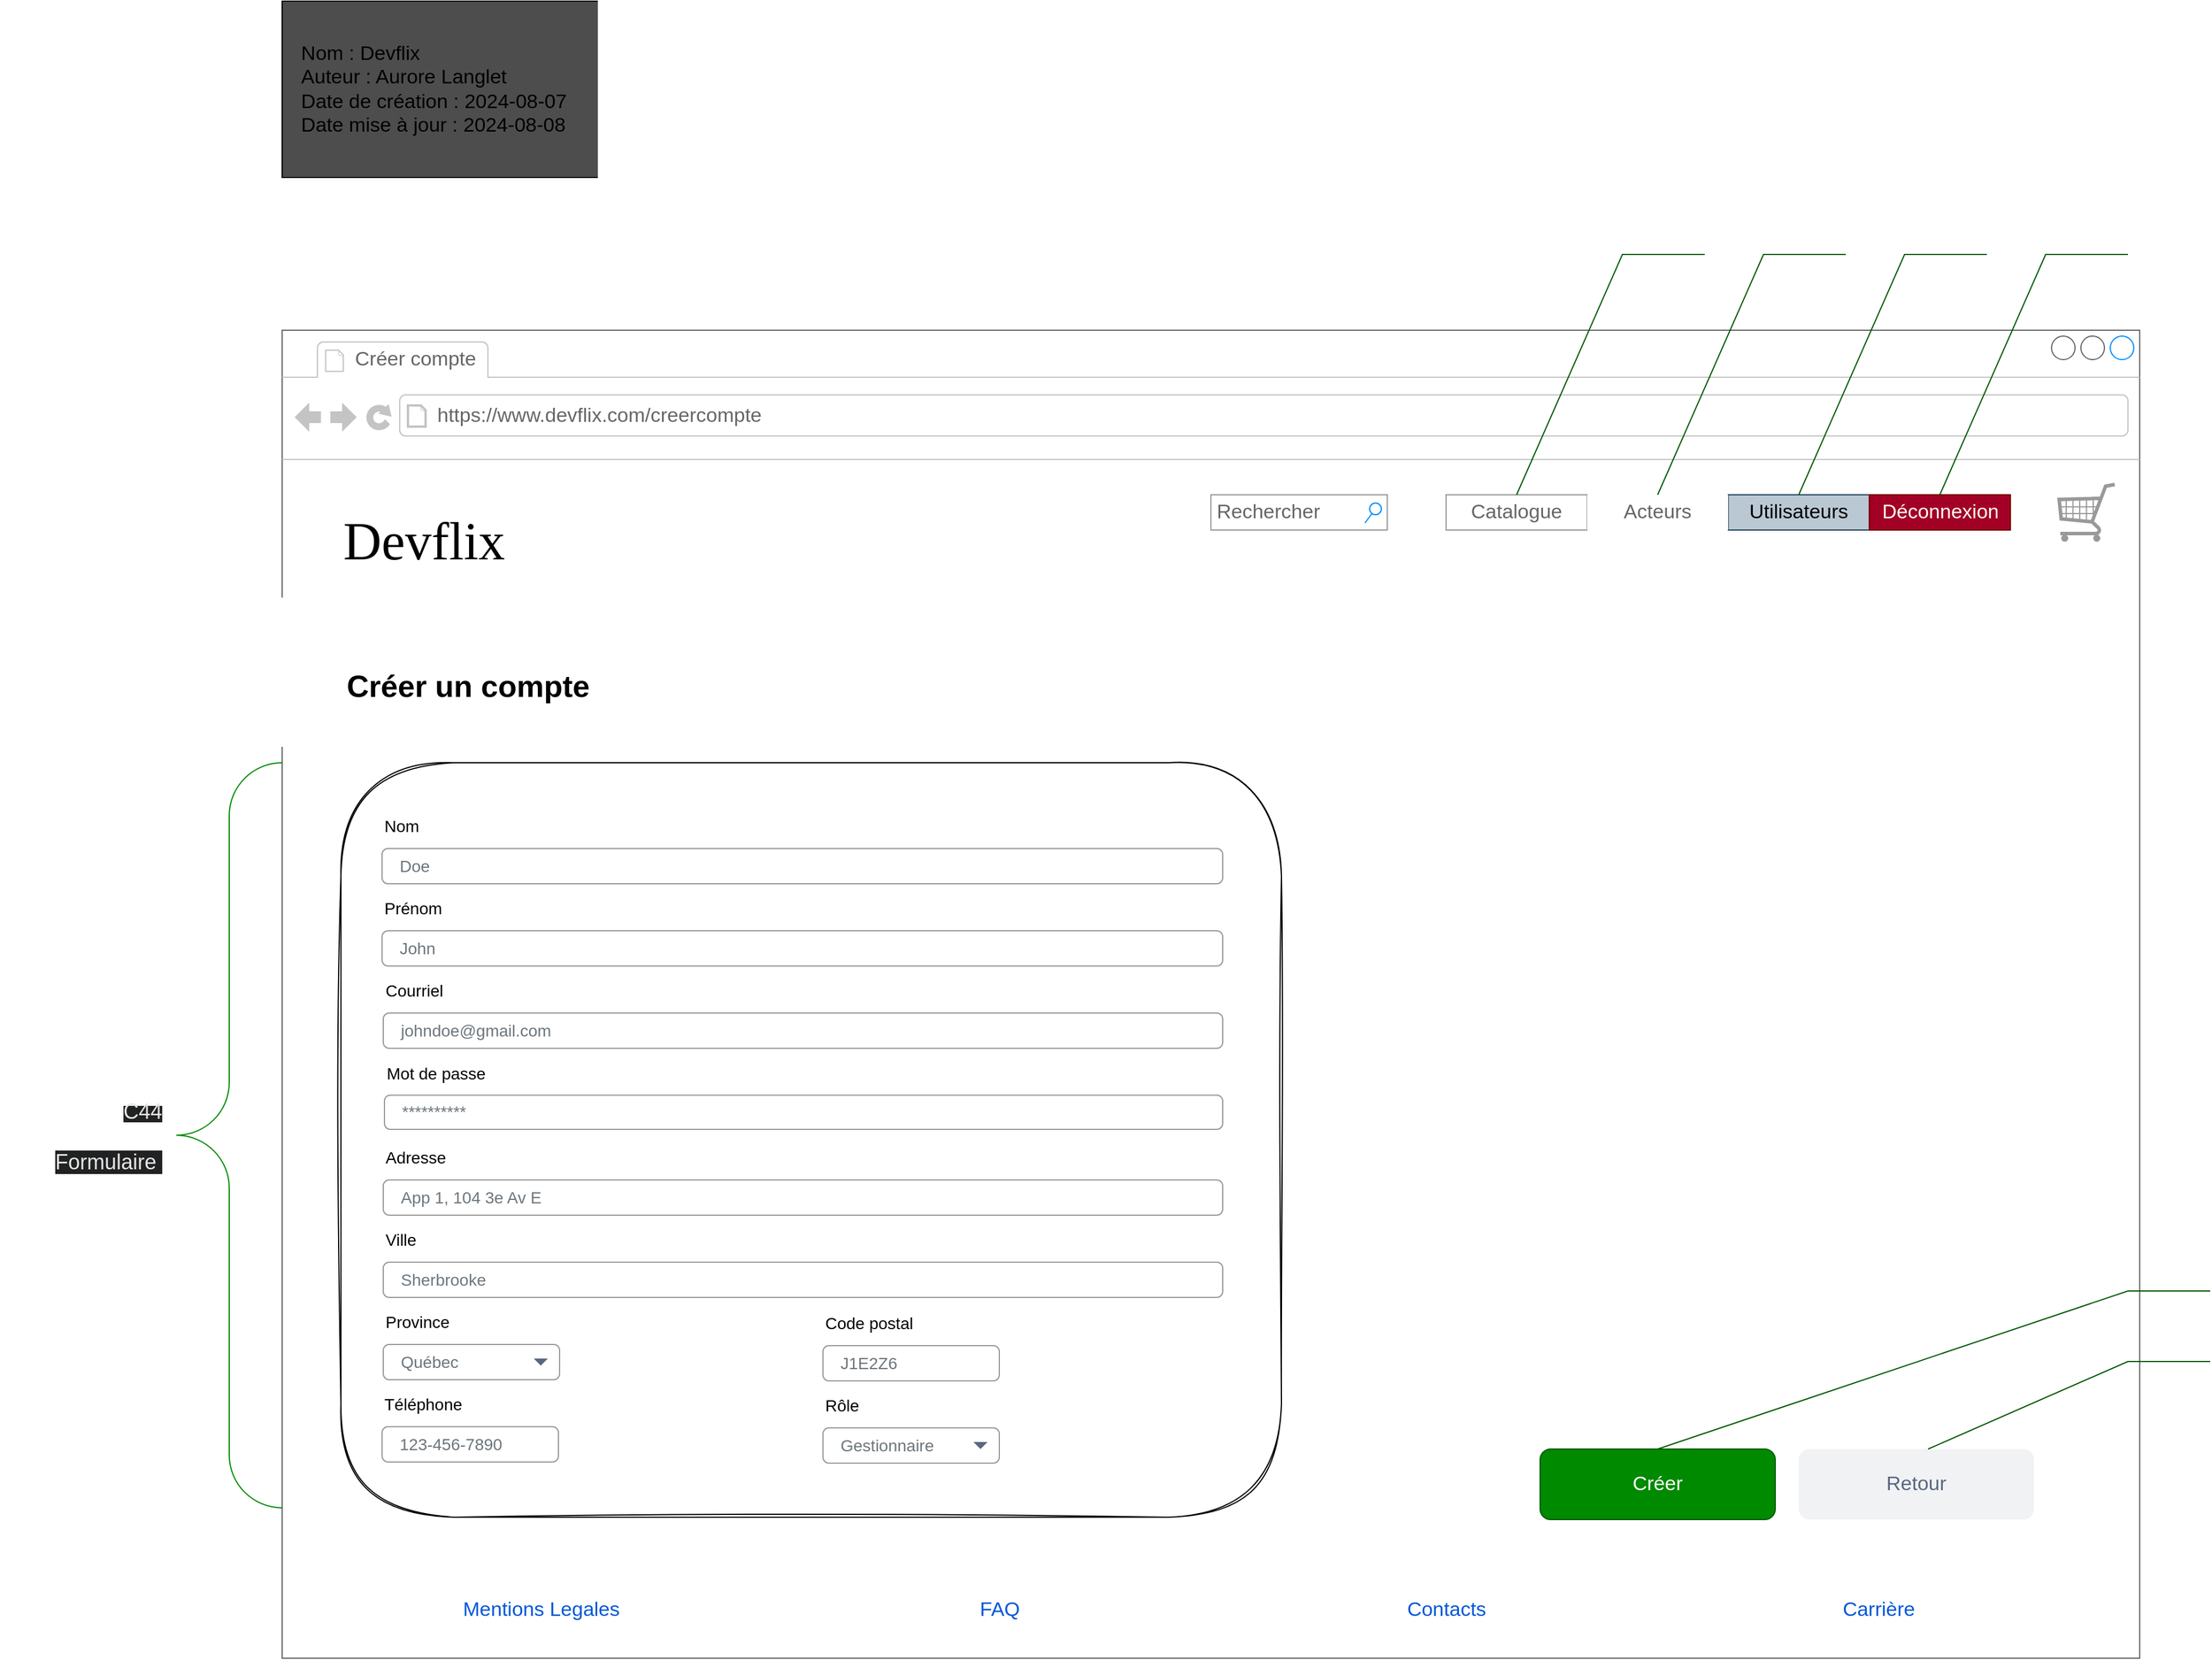 <mxfile version="24.7.5">
  <diagram id="ljUYexrTJV3vJKpsYPH5" name="ajoutUtilisateur">
    <mxGraphModel dx="4325" dy="3753" grid="1" gridSize="10" guides="1" tooltips="1" connect="1" arrows="1" fold="1" page="1" pageScale="1" pageWidth="850" pageHeight="1100" math="0" shadow="0">
      <root>
        <mxCell id="0" />
        <mxCell id="1" parent="0" />
        <mxCell id="tmP-zMUS-FUI-W8UoyRU-4" value="" style="group;movable=1;resizable=1;rotatable=1;deletable=1;editable=1;locked=0;connectable=1;" parent="1" vertex="1" connectable="0">
          <mxGeometry x="-1430" y="-1690" width="1580" height="1130" as="geometry" />
        </mxCell>
        <mxCell id="AEwUgj2ZZADFG-NK5p4T-1" value="" style="group" parent="tmP-zMUS-FUI-W8UoyRU-4" vertex="1" connectable="0">
          <mxGeometry width="1580" height="1130" as="geometry" />
        </mxCell>
        <mxCell id="S5trsQchKRRkgE_4zOQo-1" value="" style="strokeWidth=1;shadow=0;dashed=0;align=center;html=1;shape=mxgraph.mockup.containers.browserWindow;rSize=0;strokeColor=#666666;strokeColor2=#008cff;strokeColor3=#c4c4c4;mainText=,;recursiveResize=0;container=0;movable=1;resizable=1;rotatable=1;deletable=1;editable=1;locked=0;connectable=1;" parent="AEwUgj2ZZADFG-NK5p4T-1" vertex="1">
          <mxGeometry width="1580" height="1130" as="geometry" />
        </mxCell>
        <mxCell id="tmP-zMUS-FUI-W8UoyRU-1" value="Créer compte" style="strokeWidth=1;shadow=0;dashed=0;align=center;html=1;shape=mxgraph.mockup.containers.anchor;fontSize=17;fontColor=#666666;align=left;whiteSpace=wrap;movable=1;resizable=1;rotatable=1;deletable=1;editable=1;locked=0;connectable=1;" parent="AEwUgj2ZZADFG-NK5p4T-1" vertex="1">
          <mxGeometry x="60" y="12" width="110" height="26" as="geometry" />
        </mxCell>
        <mxCell id="tmP-zMUS-FUI-W8UoyRU-2" value="https://www.devflix.com/creercompte" style="strokeWidth=1;shadow=0;dashed=0;align=center;html=1;shape=mxgraph.mockup.containers.anchor;rSize=0;fontSize=17;fontColor=#666666;align=left;movable=0;resizable=0;rotatable=0;deletable=0;editable=0;locked=1;connectable=0;" parent="AEwUgj2ZZADFG-NK5p4T-1" vertex="1">
          <mxGeometry x="130" y="60" width="250" height="26" as="geometry" />
        </mxCell>
        <mxCell id="S5trsQchKRRkgE_4zOQo-10" value="Utilisateurs" style="text;strokeColor=#23445d;align=center;verticalAlign=middle;spacingLeft=10;spacingRight=10;overflow=hidden;points=[[0,0.5],[1,0.5]];portConstraint=eastwest;rotatable=1;whiteSpace=wrap;html=1;fillColor=#bac8d3;fontSize=17;movable=1;resizable=1;deletable=1;editable=1;locked=0;connectable=1;" parent="AEwUgj2ZZADFG-NK5p4T-1" vertex="1">
          <mxGeometry x="1230" y="140" width="120" height="30" as="geometry" />
        </mxCell>
        <mxCell id="S5trsQchKRRkgE_4zOQo-2" value="Devflix" style="text;html=1;points=[];align=left;verticalAlign=top;spacingTop=-4;fontSize=45;fontFamily=Verdana;movable=0;resizable=0;rotatable=0;deletable=0;editable=0;locked=1;connectable=0;" parent="1" vertex="1">
          <mxGeometry x="-1380" y="-1540" width="340" height="50" as="geometry" />
        </mxCell>
        <mxCell id="S5trsQchKRRkgE_4zOQo-3" value="Mentions Legales" style="fillColor=none;strokeColor=none;html=1;fontColor=#0057D8;align=center;verticalAlign=middle;fontStyle=0;fontSize=17;" parent="1" vertex="1">
          <mxGeometry x="-1335" y="-639" width="250" height="75" as="geometry" />
        </mxCell>
        <mxCell id="S5trsQchKRRkgE_4zOQo-4" value="FAQ" style="fillColor=none;strokeColor=none;html=1;fontColor=#0057D8;align=center;verticalAlign=middle;fontStyle=0;fontSize=17;fontFamily=Helvetica;" parent="1" vertex="1">
          <mxGeometry x="-945" y="-639" width="250" height="75" as="geometry" />
        </mxCell>
        <mxCell id="S5trsQchKRRkgE_4zOQo-5" value="Contacts" style="fillColor=none;strokeColor=none;html=1;fontColor=#0057D8;align=center;verticalAlign=middle;fontStyle=0;fontSize=17;fontFamily=Helvetica;" parent="1" vertex="1">
          <mxGeometry x="-565" y="-639" width="250" height="75" as="geometry" />
        </mxCell>
        <mxCell id="S5trsQchKRRkgE_4zOQo-6" value="Carrière&amp;nbsp;" style="fillColor=none;strokeColor=none;html=1;fontColor=#0057D8;align=center;verticalAlign=middle;fontStyle=0;fontSize=17;fontFamily=Helvetica;" parent="1" vertex="1">
          <mxGeometry x="-195" y="-639" width="250" height="75" as="geometry" />
        </mxCell>
        <mxCell id="S5trsQchKRRkgE_4zOQo-7" value="" style="group;movable=0;resizable=0;rotatable=0;deletable=0;editable=0;locked=1;connectable=0;" parent="1" vertex="1" connectable="0">
          <mxGeometry x="-440" y="-1780" width="580" height="280" as="geometry" />
        </mxCell>
        <mxCell id="S5trsQchKRRkgE_4zOQo-8" value="" style="swimlane;shape=mxgraph.bootstrap.anchor;strokeColor=#999999;fillColor=#ffffff;fontColor=#666666;childLayout=stackLayout;horizontal=0;startSize=0;horizontalStack=1;resizeParent=1;resizeParentMax=0;resizeLast=0;collapsible=0;marginBottom=0;whiteSpace=wrap;html=1;" parent="S5trsQchKRRkgE_4zOQo-7" vertex="1">
          <mxGeometry y="230" width="480" height="30" as="geometry" />
        </mxCell>
        <mxCell id="S5trsQchKRRkgE_4zOQo-9" value="Catalogue" style="text;strokeColor=inherit;align=center;verticalAlign=middle;spacingLeft=10;spacingRight=10;overflow=hidden;points=[[0,0.5],[1,0.5]];portConstraint=eastwest;rotatable=0;whiteSpace=wrap;html=1;fillColor=inherit;fontColor=inherit;fontSize=17;movable=0;resizable=0;deletable=0;editable=0;locked=1;connectable=0;" parent="S5trsQchKRRkgE_4zOQo-8" vertex="1">
          <mxGeometry width="120" height="30" as="geometry" />
        </mxCell>
        <mxCell id="S5trsQchKRRkgE_4zOQo-11" value="Acteurs" style="text;strokeColor=none;align=center;verticalAlign=middle;spacingLeft=10;spacingRight=10;overflow=hidden;points=[[0,0.5],[1,0.5]];portConstraint=eastwest;rotatable=0;whiteSpace=wrap;html=1;fillColor=inherit;fontColor=inherit;fontSize=17;movable=0;resizable=0;deletable=0;editable=0;locked=1;connectable=0;" parent="S5trsQchKRRkgE_4zOQo-8" vertex="1">
          <mxGeometry x="120" width="120" height="30" as="geometry" />
        </mxCell>
        <mxCell id="S5trsQchKRRkgE_4zOQo-12" value="Déconnexion&amp;nbsp;" style="text;strokeColor=#6F0000;align=center;verticalAlign=middle;spacingLeft=10;spacingRight=10;overflow=hidden;points=[[0,0.5],[1,0.5]];portConstraint=eastwest;rotatable=0;whiteSpace=wrap;html=1;fillColor=#a20025;fontColor=#ffffff;fontSize=17;movable=0;resizable=0;deletable=0;editable=0;locked=1;connectable=0;" parent="S5trsQchKRRkgE_4zOQo-8" vertex="1">
          <mxGeometry x="360" width="120" height="30" as="geometry" />
        </mxCell>
        <mxCell id="S5trsQchKRRkgE_4zOQo-13" value="C4" style="strokeWidth=1;shadow=0;dashed=0;align=center;html=1;shape=mxgraph.mockup.text.callout;linkText=;textSize=17;textColor=#666666;callDir=NE;callStyle=line;fontSize=17;align=right;verticalAlign=top;strokeColor=#005700;fillColor=#008a00;fontColor=#ffffff;" parent="S5trsQchKRRkgE_4zOQo-7" vertex="1">
          <mxGeometry x="180" width="160" height="230" as="geometry" />
        </mxCell>
        <mxCell id="S5trsQchKRRkgE_4zOQo-14" value="C1" style="strokeWidth=1;shadow=0;dashed=0;align=center;html=1;shape=mxgraph.mockup.text.callout;linkText=;textSize=17;textColor=#666666;callDir=NE;callStyle=line;fontSize=17;align=right;verticalAlign=top;strokeColor=#005700;fillColor=#008a00;fontColor=#ffffff;" parent="S5trsQchKRRkgE_4zOQo-7" vertex="1">
          <mxGeometry x="60" width="160" height="230" as="geometry" />
        </mxCell>
        <mxCell id="S5trsQchKRRkgE_4zOQo-15" value="C42" style="strokeWidth=1;shadow=0;dashed=0;align=center;html=1;shape=mxgraph.mockup.text.callout;linkText=;textSize=17;textColor=#666666;callDir=NE;callStyle=line;fontSize=17;align=right;verticalAlign=top;strokeColor=#005700;fillColor=#008a00;fontColor=#ffffff;" parent="S5trsQchKRRkgE_4zOQo-7" vertex="1">
          <mxGeometry x="300" width="160" height="230" as="geometry" />
        </mxCell>
        <mxCell id="S5trsQchKRRkgE_4zOQo-16" value="C46" style="strokeWidth=1;shadow=0;dashed=0;align=center;html=1;shape=mxgraph.mockup.text.callout;linkText=;textSize=17;textColor=#666666;callDir=NE;callStyle=line;fontSize=17;align=right;verticalAlign=top;strokeColor=#005700;fillColor=#008a00;fontColor=#ffffff;" parent="S5trsQchKRRkgE_4zOQo-7" vertex="1">
          <mxGeometry x="420" width="160" height="230" as="geometry" />
        </mxCell>
        <mxCell id="S5trsQchKRRkgE_4zOQo-17" value="" style="verticalLabelPosition=bottom;shadow=0;dashed=0;align=center;html=1;verticalAlign=top;strokeWidth=1;shape=mxgraph.mockup.misc.shoppingCart;strokeColor=#999999;" parent="S5trsQchKRRkgE_4zOQo-7" vertex="1">
          <mxGeometry x="520" y="220" width="50" height="50" as="geometry" />
        </mxCell>
        <mxCell id="S5trsQchKRRkgE_4zOQo-18" value="Créer un compte" style="text;align=left;fontStyle=1;verticalAlign=middle;spacingLeft=3;spacingRight=3;strokeColor=none;rotatable=0;points=[[0,0.5],[1,0.5]];portConstraint=eastwest;html=1;fontSize=26;movable=0;resizable=0;deletable=0;editable=0;locked=1;connectable=0;" parent="1" vertex="1">
          <mxGeometry x="-1380" y="-1400" width="230" height="26" as="geometry" />
        </mxCell>
        <mxCell id="S5trsQchKRRkgE_4zOQo-19" value="&lt;font style=&quot;font-size: 17px;&quot;&gt;Rechercher&lt;/font&gt;" style="strokeWidth=1;shadow=0;dashed=0;align=center;html=1;shape=mxgraph.mockup.forms.searchBox;strokeColor=#999999;mainText=;strokeColor2=#008cff;fontColor=#666666;fontSize=17;align=left;spacingLeft=3;whiteSpace=wrap;" parent="1" vertex="1">
          <mxGeometry x="-640" y="-1550" width="150" height="30" as="geometry" />
        </mxCell>
        <mxCell id="S5trsQchKRRkgE_4zOQo-21" value="&lt;font style=&quot;font-size: 17px;&quot;&gt;&amp;nbsp; &amp;nbsp;Nom : Devflix&lt;br&gt;&amp;nbsp; &amp;nbsp;Auteur : Aurore Langlet&lt;br&gt;&amp;nbsp; &amp;nbsp;Date de création : 2024-08-07&lt;br&gt;&amp;nbsp; &amp;nbsp;Date mise à jour : 2024-08-08&lt;/font&gt;" style="rounded=0;whiteSpace=wrap;html=1;align=left;fillColor=#4D4D4D;strokeColor=#000000;" parent="1" vertex="1">
          <mxGeometry x="-1430" y="-1970" width="580" height="150" as="geometry" />
        </mxCell>
        <mxCell id="9evtDOsmeqiBR4keEaEm-121" value="" style="rounded=1;whiteSpace=wrap;html=1;sketch=1;curveFitting=1;jiggle=2;" parent="1" vertex="1">
          <mxGeometry x="-1380" y="-1322" width="800" height="642" as="geometry" />
        </mxCell>
        <mxCell id="9evtDOsmeqiBR4keEaEm-126" value="Retour" style="rounded=1;fillColor=#F1F2F4;strokeColor=none;html=1;whiteSpace=wrap;fontColor=#596780;align=center;verticalAlign=middle;fontStyle=0;fontSize=17;sketch=0;fontFamily=Helvetica;" parent="1" vertex="1">
          <mxGeometry x="-140" y="-738" width="200" height="60" as="geometry" />
        </mxCell>
        <mxCell id="9evtDOsmeqiBR4keEaEm-127" value="C44" style="strokeWidth=1;shadow=0;dashed=0;align=center;html=1;shape=mxgraph.mockup.text.callout;linkText=;textSize=17;textColor=#666666;callDir=NE;callStyle=line;fontSize=17;align=right;verticalAlign=top;strokeColor=#005700;fillColor=#008a00;fontColor=#ffffff;" parent="1" vertex="1">
          <mxGeometry x="-260" y="-898" width="470" height="160" as="geometry" />
        </mxCell>
        <mxCell id="9evtDOsmeqiBR4keEaEm-130" value="Créer" style="rounded=1;fillColor=#008a00;strokeColor=#005700;html=1;whiteSpace=wrap;fontColor=#ffffff;align=center;verticalAlign=middle;fontStyle=0;fontSize=17;sketch=0;fontFamily=Helvetica;" parent="1" vertex="1">
          <mxGeometry x="-360" y="-738" width="200" height="60" as="geometry" />
        </mxCell>
        <mxCell id="9evtDOsmeqiBR4keEaEm-132" value="C42" style="strokeWidth=1;shadow=0;dashed=0;align=center;html=1;shape=mxgraph.mockup.text.callout;linkText=;textSize=17;textColor=#666666;callDir=NE;callStyle=line;fontSize=17;align=right;verticalAlign=top;strokeColor=#005700;fillColor=#008a00;fontColor=#ffffff;" parent="1" vertex="1">
          <mxGeometry x="-30" y="-838" width="240" height="100" as="geometry" />
        </mxCell>
        <mxCell id="9evtDOsmeqiBR4keEaEm-139" value="" style="group" parent="1" vertex="1" connectable="0">
          <mxGeometry x="-1345" y="-1219" width="715" height="70" as="geometry" />
        </mxCell>
        <mxCell id="9evtDOsmeqiBR4keEaEm-140" value="Prénom" style="fillColor=none;strokeColor=none;align=left;fontSize=14;" parent="9evtDOsmeqiBR4keEaEm-139" vertex="1">
          <mxGeometry width="688.519" height="40" as="geometry" />
        </mxCell>
        <mxCell id="9evtDOsmeqiBR4keEaEm-141" value="John" style="html=1;shadow=0;dashed=0;shape=mxgraph.bootstrap.rrect;rSize=5;fillColor=none;strokeColor=#999999;align=left;spacing=15;fontSize=14;fontColor=#6C767D;" parent="9evtDOsmeqiBR4keEaEm-139" vertex="1">
          <mxGeometry y="40" width="715" height="30" as="geometry" />
        </mxCell>
        <mxCell id="pXry2z8wWuPpW1_nWXZ_-15" value="" style="group" parent="1" vertex="1" connectable="0">
          <mxGeometry x="-1344" y="-937" width="714" height="70" as="geometry" />
        </mxCell>
        <mxCell id="pXry2z8wWuPpW1_nWXZ_-16" value="Ville" style="fillColor=none;strokeColor=none;align=left;fontSize=14;" parent="pXry2z8wWuPpW1_nWXZ_-15" vertex="1">
          <mxGeometry width="687.556" height="40" as="geometry" />
        </mxCell>
        <mxCell id="pXry2z8wWuPpW1_nWXZ_-17" value="Sherbrooke" style="html=1;shadow=0;dashed=0;shape=mxgraph.bootstrap.rrect;rSize=5;fillColor=none;strokeColor=#999999;align=left;spacing=15;fontSize=14;fontColor=#6C767D;" parent="pXry2z8wWuPpW1_nWXZ_-15" vertex="1">
          <mxGeometry y="40" width="714" height="30" as="geometry" />
        </mxCell>
        <mxCell id="pXry2z8wWuPpW1_nWXZ_-24" value="" style="group" parent="1" vertex="1" connectable="0">
          <mxGeometry x="-1345" y="-1289" width="715" height="70" as="geometry" />
        </mxCell>
        <mxCell id="9evtDOsmeqiBR4keEaEm-133" value="Nom" style="fillColor=none;strokeColor=none;align=left;fontSize=14;" parent="pXry2z8wWuPpW1_nWXZ_-24" vertex="1">
          <mxGeometry width="328.445" height="40" as="geometry" />
        </mxCell>
        <mxCell id="9evtDOsmeqiBR4keEaEm-134" value="Doe" style="html=1;shadow=0;dashed=0;shape=mxgraph.bootstrap.rrect;rSize=5;fillColor=none;strokeColor=#999999;align=left;spacing=15;fontSize=14;fontColor=#6C767D;" parent="pXry2z8wWuPpW1_nWXZ_-24" vertex="1">
          <mxGeometry y="40" width="715" height="30" as="geometry" />
        </mxCell>
        <mxCell id="pXry2z8wWuPpW1_nWXZ_-25" value="" style="group" parent="1" vertex="1" connectable="0">
          <mxGeometry x="-1344" y="-1007" width="714" height="70" as="geometry" />
        </mxCell>
        <mxCell id="pXry2z8wWuPpW1_nWXZ_-13" value="Adresse" style="fillColor=none;strokeColor=none;align=left;fontSize=14;" parent="pXry2z8wWuPpW1_nWXZ_-25" vertex="1">
          <mxGeometry width="327.986" height="40" as="geometry" />
        </mxCell>
        <mxCell id="pXry2z8wWuPpW1_nWXZ_-14" value="App 1, 104 3e Av E" style="html=1;shadow=0;dashed=0;shape=mxgraph.bootstrap.rrect;rSize=5;fillColor=none;strokeColor=#999999;align=left;spacing=15;fontSize=14;fontColor=#6C767D;" parent="pXry2z8wWuPpW1_nWXZ_-25" vertex="1">
          <mxGeometry y="40" width="714" height="30" as="geometry" />
        </mxCell>
        <mxCell id="pXry2z8wWuPpW1_nWXZ_-32" value="" style="group" parent="1" vertex="1" connectable="0">
          <mxGeometry x="-1344" y="-1149" width="714" height="70" as="geometry" />
        </mxCell>
        <mxCell id="pXry2z8wWuPpW1_nWXZ_-33" value="Courriel" style="fillColor=none;strokeColor=none;align=left;fontSize=14;" parent="pXry2z8wWuPpW1_nWXZ_-32" vertex="1">
          <mxGeometry width="327.986" height="40" as="geometry" />
        </mxCell>
        <mxCell id="pXry2z8wWuPpW1_nWXZ_-34" value="johndoe@gmail.com" style="html=1;shadow=0;dashed=0;shape=mxgraph.bootstrap.rrect;rSize=5;fillColor=none;strokeColor=#999999;align=left;spacing=15;fontSize=14;fontColor=#6C767D;" parent="pXry2z8wWuPpW1_nWXZ_-32" vertex="1">
          <mxGeometry y="40" width="714" height="30" as="geometry" />
        </mxCell>
        <mxCell id="pXry2z8wWuPpW1_nWXZ_-36" value="" style="group" parent="1" vertex="1" connectable="0">
          <mxGeometry x="-970" y="-866" width="150" height="70" as="geometry" />
        </mxCell>
        <mxCell id="pXry2z8wWuPpW1_nWXZ_-30" value="Code postal" style="fillColor=none;strokeColor=none;align=left;fontSize=14;" parent="pXry2z8wWuPpW1_nWXZ_-36" vertex="1">
          <mxGeometry width="147" height="40" as="geometry" />
        </mxCell>
        <mxCell id="pXry2z8wWuPpW1_nWXZ_-31" value="J1E2Z6" style="html=1;shadow=0;dashed=0;shape=mxgraph.bootstrap.rrect;rSize=5;fillColor=none;strokeColor=#999999;align=left;spacing=15;fontSize=14;fontColor=#6C767D;" parent="pXry2z8wWuPpW1_nWXZ_-36" vertex="1">
          <mxGeometry y="40" width="150" height="30" as="geometry" />
        </mxCell>
        <mxCell id="pXry2z8wWuPpW1_nWXZ_-39" value="" style="group" parent="1" vertex="1" connectable="0">
          <mxGeometry x="-1345" y="-797" width="150" height="70" as="geometry" />
        </mxCell>
        <mxCell id="pXry2z8wWuPpW1_nWXZ_-40" value="Téléphone" style="fillColor=none;strokeColor=none;align=left;fontSize=14;" parent="pXry2z8wWuPpW1_nWXZ_-39" vertex="1">
          <mxGeometry width="147" height="40" as="geometry" />
        </mxCell>
        <mxCell id="pXry2z8wWuPpW1_nWXZ_-41" value="123-456-7890" style="html=1;shadow=0;dashed=0;shape=mxgraph.bootstrap.rrect;rSize=5;fillColor=none;strokeColor=#999999;align=left;spacing=15;fontSize=14;fontColor=#6C767D;" parent="pXry2z8wWuPpW1_nWXZ_-39" vertex="1">
          <mxGeometry y="40" width="150" height="30" as="geometry" />
        </mxCell>
        <mxCell id="ahASzPvTcODpPdsd1R9B-1" value="" style="group" parent="1" vertex="1" connectable="0">
          <mxGeometry x="-1343" y="-1078" width="713" height="68" as="geometry" />
        </mxCell>
        <mxCell id="ahASzPvTcODpPdsd1R9B-2" value="Mot de passe" style="fillColor=none;strokeColor=none;align=left;fontSize=14;" parent="ahASzPvTcODpPdsd1R9B-1" vertex="1">
          <mxGeometry width="327.527" height="38.857" as="geometry" />
        </mxCell>
        <mxCell id="ahASzPvTcODpPdsd1R9B-3" value="**********" style="html=1;shadow=0;dashed=0;shape=mxgraph.bootstrap.rrect;rSize=5;fillColor=none;strokeColor=#999999;align=left;spacing=15;fontSize=14;fontColor=#6C767D;" parent="ahASzPvTcODpPdsd1R9B-1" vertex="1">
          <mxGeometry y="38.857" width="713" height="29.143" as="geometry" />
        </mxCell>
        <mxCell id="AEwUgj2ZZADFG-NK5p4T-11" value="" style="group" parent="1" vertex="1" connectable="0">
          <mxGeometry x="-1344" y="-867" width="296" height="72" as="geometry" />
        </mxCell>
        <mxCell id="HD16LSdlpg-Yl2H2NQBs-9" value="" style="group" parent="AEwUgj2ZZADFG-NK5p4T-11" vertex="1" connectable="0">
          <mxGeometry width="150" height="70" as="geometry" />
        </mxCell>
        <mxCell id="HD16LSdlpg-Yl2H2NQBs-10" value="Province" style="fillColor=none;strokeColor=none;align=left;fontSize=14;" parent="HD16LSdlpg-Yl2H2NQBs-9" vertex="1">
          <mxGeometry width="147" height="40" as="geometry" />
        </mxCell>
        <mxCell id="HD16LSdlpg-Yl2H2NQBs-11" value="Québec" style="html=1;shadow=0;dashed=0;shape=mxgraph.bootstrap.rrect;rSize=5;fillColor=none;strokeColor=#999999;align=left;spacing=15;fontSize=14;fontColor=#6C767D;" parent="HD16LSdlpg-Yl2H2NQBs-9" vertex="1">
          <mxGeometry y="40" width="150" height="30" as="geometry" />
        </mxCell>
        <mxCell id="9evtDOsmeqiBR4keEaEm-138" value="" style="shape=triangle;direction=south;fillColor=#596780;strokeColor=none;html=1;sketch=0;" parent="AEwUgj2ZZADFG-NK5p4T-11" vertex="1">
          <mxGeometry x="128" y="52" width="12" height="6" as="geometry">
            <mxPoint x="156" y="14" as="offset" />
          </mxGeometry>
        </mxCell>
        <mxCell id="AEwUgj2ZZADFG-NK5p4T-12" value="" style="group" parent="1" vertex="1" connectable="0">
          <mxGeometry x="-970" y="-796" width="296" height="72" as="geometry" />
        </mxCell>
        <mxCell id="AEwUgj2ZZADFG-NK5p4T-13" value="" style="group" parent="AEwUgj2ZZADFG-NK5p4T-12" vertex="1" connectable="0">
          <mxGeometry width="150" height="70" as="geometry" />
        </mxCell>
        <mxCell id="AEwUgj2ZZADFG-NK5p4T-14" value="Rôle" style="fillColor=none;strokeColor=none;align=left;fontSize=14;" parent="AEwUgj2ZZADFG-NK5p4T-13" vertex="1">
          <mxGeometry width="147" height="40" as="geometry" />
        </mxCell>
        <mxCell id="AEwUgj2ZZADFG-NK5p4T-15" value="Gestionnaire" style="html=1;shadow=0;dashed=0;shape=mxgraph.bootstrap.rrect;rSize=5;fillColor=none;strokeColor=#999999;align=left;spacing=15;fontSize=14;fontColor=#6C767D;" parent="AEwUgj2ZZADFG-NK5p4T-13" vertex="1">
          <mxGeometry y="40" width="150" height="30" as="geometry" />
        </mxCell>
        <mxCell id="AEwUgj2ZZADFG-NK5p4T-16" value="" style="shape=triangle;direction=south;fillColor=#596780;strokeColor=none;html=1;sketch=0;" parent="AEwUgj2ZZADFG-NK5p4T-12" vertex="1">
          <mxGeometry x="128" y="52" width="12" height="6" as="geometry">
            <mxPoint x="156" y="14" as="offset" />
          </mxGeometry>
        </mxCell>
        <mxCell id="5B9dbeMu-a4z0kQGAlCs-1" value="" style="labelPosition=right;align=left;strokeWidth=1;shape=mxgraph.mockup.markup.curlyBrace;html=1;shadow=0;dashed=0;strokeColor=#008A00;direction=north;rotation=0;fillColor=#FFFFFF;" vertex="1" parent="1">
          <mxGeometry x="-1520" y="-1322" width="90" height="634" as="geometry" />
        </mxCell>
        <mxCell id="5B9dbeMu-a4z0kQGAlCs-2" value="&lt;span style=&quot;color: rgb(232, 230, 227); font-family: Helvetica, Arial, sans-serif; font-variant-ligatures: none; white-space-collapse: preserve; background-color: rgb(32, 34, 36);&quot;&gt;&lt;font style=&quot;font-size: 18px;&quot;&gt;C44&lt;/font&gt;&lt;/span&gt;&lt;div&gt;&lt;font face=&quot;Helvetica, Arial, sans-serif&quot; color=&quot;#e8e6e3&quot;&gt;&lt;span style=&quot;font-size: 18px; font-variant-ligatures: none; white-space-collapse: preserve; background-color: rgb(32, 34, 36);&quot;&gt;&lt;br&gt;&lt;/span&gt;&lt;/font&gt;&lt;/div&gt;&lt;div&gt;&lt;font face=&quot;Helvetica, Arial, sans-serif&quot; color=&quot;#e8e6e3&quot;&gt;&lt;span style=&quot;font-size: 18px; font-variant-ligatures: none; white-space-collapse: preserve; background-color: rgb(32, 34, 36);&quot;&gt;Formulaire&lt;/span&gt;&lt;/font&gt;&lt;span style=&quot;background-color: rgb(32, 34, 36); color: rgb(232, 230, 227); font-family: Helvetica, Arial, sans-serif; font-size: 18px; font-variant-ligatures: none; white-space-collapse: preserve;&quot;&gt; &lt;/span&gt;&lt;/div&gt;" style="text;spacingTop=-5;whiteSpace=wrap;html=1;align=right;fontSize=12;fontFamily=Helvetica;fillColor=none;strokeColor=none;" vertex="1" parent="1">
          <mxGeometry x="-1670" y="-1037" width="140" height="170" as="geometry" />
        </mxCell>
      </root>
    </mxGraphModel>
  </diagram>
</mxfile>
